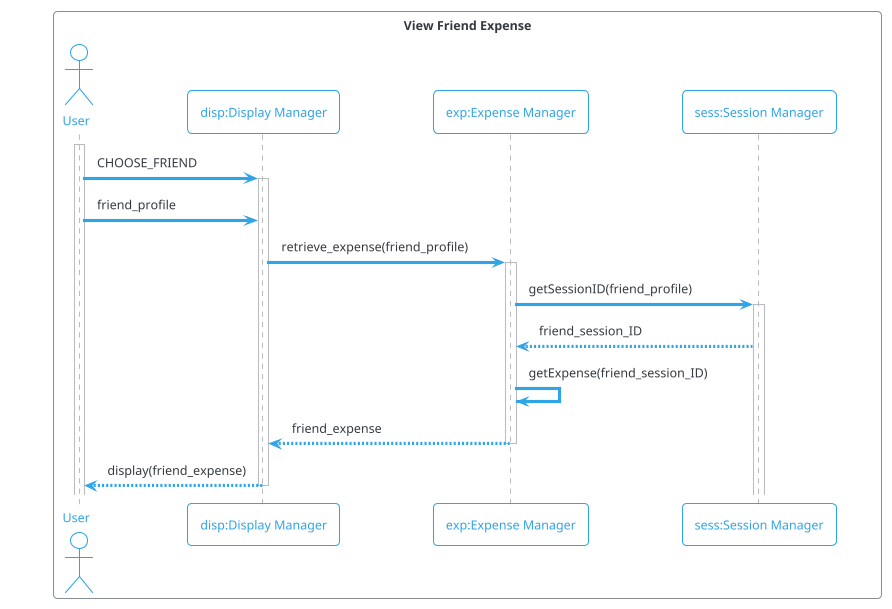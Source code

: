 @startuml
!theme cerulean-outline
box "View Friend Expense"
actor "User" as user
participant "disp:Display Manager" as disp
participant "exp:Expense Manager" as exp
participant "sess:Session Manager" as sess
end box
activate user
user -> disp ++ : CHOOSE_FRIEND
user -> disp : friend_profile
disp -> exp ++ : retrieve_expense(friend_profile)
exp -> sess ++ : getSessionID(friend_profile)
sess --> exp : friend_session_ID
exp -> exp : getExpense(friend_session_ID)
exp --> disp -- : friend_expense
disp --> user -- : display(friend_expense)
@enduml